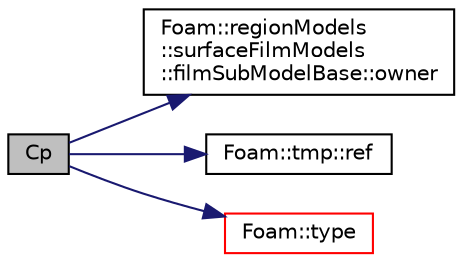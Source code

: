 digraph "Cp"
{
  bgcolor="transparent";
  edge [fontname="Helvetica",fontsize="10",labelfontname="Helvetica",labelfontsize="10"];
  node [fontname="Helvetica",fontsize="10",shape=record];
  rankdir="LR";
  Node3076 [label="Cp",height=0.2,width=0.4,color="black", fillcolor="grey75", style="filled", fontcolor="black"];
  Node3076 -> Node3077 [color="midnightblue",fontsize="10",style="solid",fontname="Helvetica"];
  Node3077 [label="Foam::regionModels\l::surfaceFilmModels\l::filmSubModelBase::owner",height=0.2,width=0.4,color="black",URL="$a30125.html#a9002aeea87356bb78bf0dabcf1f745d8",tooltip="Return const access to the owner surface film model. "];
  Node3076 -> Node3078 [color="midnightblue",fontsize="10",style="solid",fontname="Helvetica"];
  Node3078 [label="Foam::tmp::ref",height=0.2,width=0.4,color="black",URL="$a27077.html#aeaf81e641282874cef07f5b808efc83b",tooltip="Return non-const reference or generate a fatal error. "];
  Node3076 -> Node3079 [color="midnightblue",fontsize="10",style="solid",fontname="Helvetica"];
  Node3079 [label="Foam::type",height=0.2,width=0.4,color="red",URL="$a21851.html#aec48583af672626378f501eb9fc32cd1",tooltip="Return the file type: DIRECTORY or FILE. "];
}
